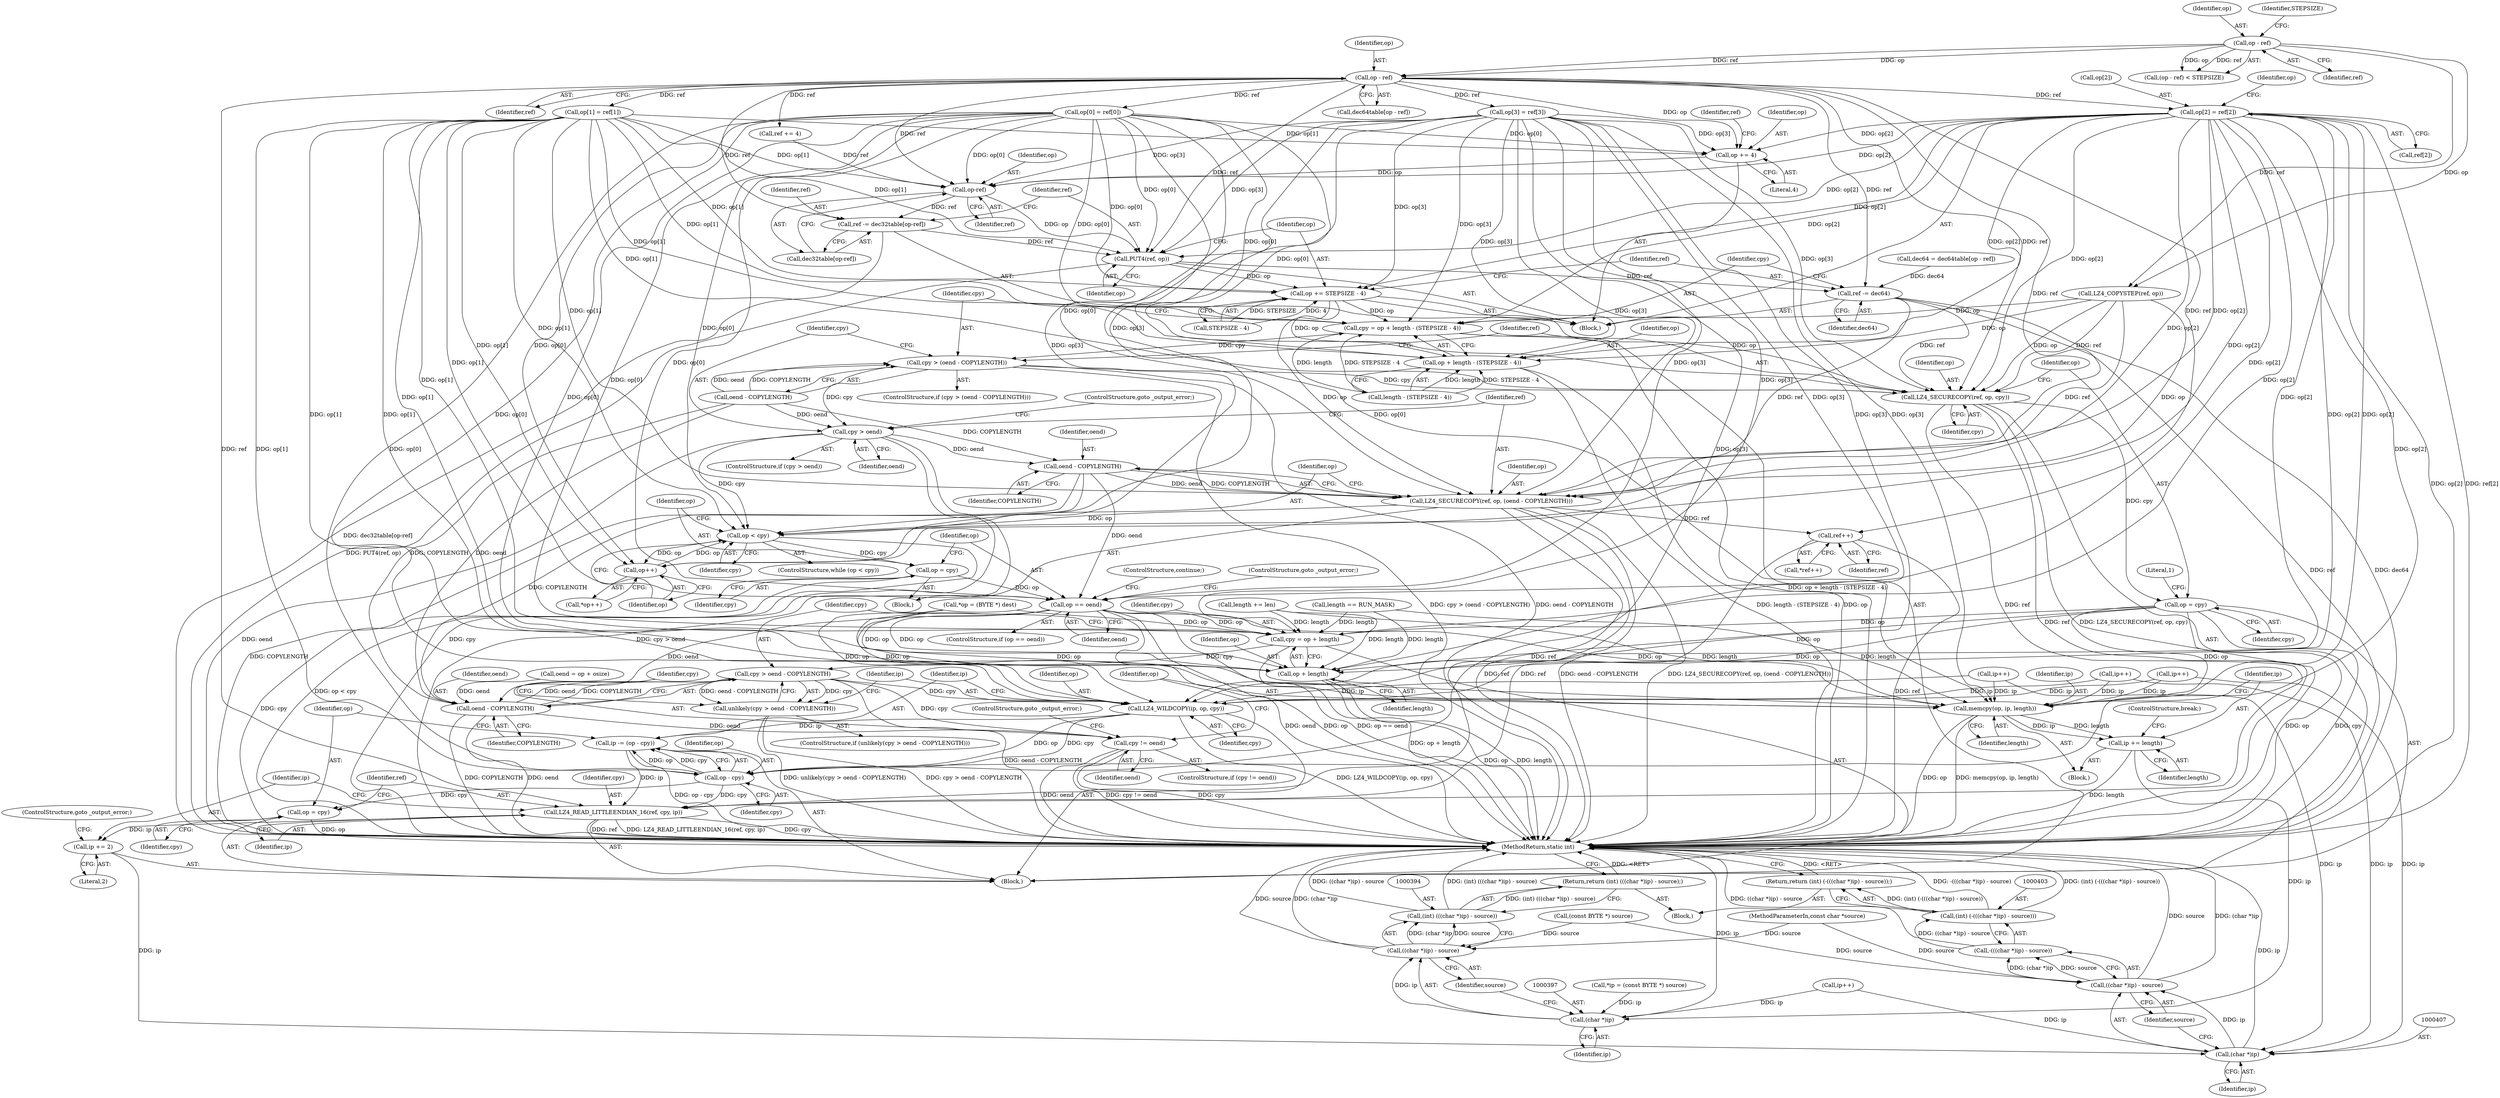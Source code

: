digraph "0_linux_206204a1162b995e2185275167b22468c00d6b36@array" {
"1000295" [label="(Call,op[2] = ref[2])"];
"1000278" [label="(Call,op - ref)"];
"1000268" [label="(Call,op - ref)"];
"1000194" [label="(Call,cpy = op + length)"];
"1000201" [label="(Call,cpy > oend - COPYLENGTH)"];
"1000200" [label="(Call,unlikely(cpy > oend - COPYLENGTH))"];
"1000208" [label="(Call,cpy != oend)"];
"1000220" [label="(Call,LZ4_WILDCOPY(ip, op, cpy))"];
"1000224" [label="(Call,ip -= (op - cpy))"];
"1000232" [label="(Call,LZ4_READ_LITTLEENDIAN_16(ref, cpy, ip))"];
"1000236" [label="(Call,ip += 2)"];
"1000406" [label="(Call,(char *)ip)"];
"1000405" [label="(Call,((char *)ip) - source)"];
"1000404" [label="(Call,-(((char *)ip) - source))"];
"1000402" [label="(Call,(int) (-(((char *)ip) - source)))"];
"1000401" [label="(Return,return (int) (-(((char *)ip) - source));)"];
"1000226" [label="(Call,op - cpy)"];
"1000229" [label="(Call,op = cpy)"];
"1000196" [label="(Call,op + length)"];
"1000212" [label="(Call,memcpy(op, ip, length))"];
"1000216" [label="(Call,ip += length)"];
"1000396" [label="(Call,(char *)ip)"];
"1000395" [label="(Call,((char *)ip) - source)"];
"1000393" [label="(Call,(int) (((char *)ip) - source))"];
"1000392" [label="(Return,return (int) (((char *)ip) - source);)"];
"1000309" [label="(Call,op += 4)"];
"1000319" [label="(Call,op-ref)"];
"1000315" [label="(Call,ref -= dec32table[op-ref])"];
"1000322" [label="(Call,PUT4(ref, op))"];
"1000325" [label="(Call,op += STEPSIZE - 4)"];
"1000338" [label="(Call,cpy = op + length - (STEPSIZE - 4))"];
"1000348" [label="(Call,cpy > (oend - COPYLENGTH))"];
"1000355" [label="(Call,cpy > oend)"];
"1000362" [label="(Call,oend - COPYLENGTH)"];
"1000203" [label="(Call,oend - COPYLENGTH)"];
"1000359" [label="(Call,LZ4_SECURECOPY(ref, op, (oend - COPYLENGTH)))"];
"1000366" [label="(Call,op < cpy)"];
"1000371" [label="(Call,op++)"];
"1000376" [label="(Call,op = cpy)"];
"1000380" [label="(Call,op == oend)"];
"1000374" [label="(Call,ref++)"];
"1000385" [label="(Call,LZ4_SECURECOPY(ref, op, cpy))"];
"1000389" [label="(Call,op = cpy)"];
"1000340" [label="(Call,op + length - (STEPSIZE - 4))"];
"1000330" [label="(Call,ref -= dec64)"];
"1000205" [label="(Identifier,COPYLENGTH)"];
"1000195" [label="(Identifier,cpy)"];
"1000227" [label="(Identifier,op)"];
"1000315" [label="(Call,ref -= dec32table[op-ref])"];
"1000217" [label="(Identifier,ip)"];
"1000316" [label="(Identifier,ref)"];
"1000387" [label="(Identifier,op)"];
"1000373" [label="(Call,*ref++)"];
"1000320" [label="(Identifier,op)"];
"1000395" [label="(Call,((char *)ip) - source)"];
"1000218" [label="(Identifier,length)"];
"1000354" [label="(ControlStructure,if (cpy > oend))"];
"1000317" [label="(Call,dec32table[op-ref])"];
"1000357" [label="(Identifier,oend)"];
"1000377" [label="(Identifier,op)"];
"1000219" [label="(ControlStructure,break;)"];
"1000374" [label="(Call,ref++)"];
"1000410" [label="(MethodReturn,static int)"];
"1000276" [label="(Call,dec64table[op - ref])"];
"1000281" [label="(Call,op[0] = ref[0])"];
"1000272" [label="(Block,)"];
"1000295" [label="(Call,op[2] = ref[2])"];
"1000404" [label="(Call,-(((char *)ip) - source))"];
"1000204" [label="(Identifier,oend)"];
"1000131" [label="(Call,oend = op + osize)"];
"1000363" [label="(Identifier,oend)"];
"1000386" [label="(Identifier,ref)"];
"1000207" [label="(ControlStructure,if (cpy != oend))"];
"1000392" [label="(Return,return (int) (((char *)ip) - source);)"];
"1000384" [label="(ControlStructure,continue;)"];
"1000385" [label="(Call,LZ4_SECURECOPY(ref, op, cpy))"];
"1000114" [label="(MethodParameterIn,const char *source)"];
"1000350" [label="(Call,oend - COPYLENGTH)"];
"1000375" [label="(Identifier,ref)"];
"1000191" [label="(Call,length += len)"];
"1000147" [label="(Block,)"];
"1000167" [label="(Call,ip++)"];
"1000371" [label="(Call,op++)"];
"1000368" [label="(Identifier,cpy)"];
"1000401" [label="(Return,return (int) (-(((char *)ip) - source));)"];
"1000321" [label="(Identifier,ref)"];
"1000203" [label="(Call,oend - COPYLENGTH)"];
"1000390" [label="(Identifier,op)"];
"1000361" [label="(Identifier,op)"];
"1000296" [label="(Call,op[2])"];
"1000236" [label="(Call,ip += 2)"];
"1000367" [label="(Identifier,op)"];
"1000342" [label="(Call,length - (STEPSIZE - 4))"];
"1000211" [label="(ControlStructure,goto _output_error;)"];
"1000225" [label="(Identifier,ip)"];
"1000323" [label="(Identifier,ref)"];
"1000366" [label="(Call,op < cpy)"];
"1000353" [label="(Block,)"];
"1000200" [label="(Call,unlikely(cpy > oend - COPYLENGTH))"];
"1000299" [label="(Call,ref[2])"];
"1000383" [label="(ControlStructure,goto _output_error;)"];
"1000267" [label="(Call,(op - ref) < STEPSIZE)"];
"1000348" [label="(Call,cpy > (oend - COPYLENGTH))"];
"1000358" [label="(ControlStructure,goto _output_error;)"];
"1000288" [label="(Call,op[1] = ref[1])"];
"1000326" [label="(Identifier,op)"];
"1000232" [label="(Call,LZ4_READ_LITTLEENDIAN_16(ref, cpy, ip))"];
"1000382" [label="(Identifier,oend)"];
"1000238" [label="(Literal,2)"];
"1000222" [label="(Identifier,op)"];
"1000221" [label="(Identifier,ip)"];
"1000341" [label="(Identifier,op)"];
"1000199" [label="(ControlStructure,if (unlikely(cpy > oend - COPYLENGTH)))"];
"1000146" [label="(Literal,1)"];
"1000370" [label="(Call,*op++)"];
"1000359" [label="(Call,LZ4_SECURECOPY(ref, op, (oend - COPYLENGTH)))"];
"1000121" [label="(Call,(const BYTE *) source)"];
"1000393" [label="(Call,(int) (((char *)ip) - source))"];
"1000194" [label="(Call,cpy = op + length)"];
"1000376" [label="(Call,op = cpy)"];
"1000197" [label="(Identifier,op)"];
"1000339" [label="(Identifier,cpy)"];
"1000268" [label="(Call,op - ref)"];
"1000379" [label="(ControlStructure,if (op == oend))"];
"1000372" [label="(Identifier,op)"];
"1000274" [label="(Call,dec64 = dec64table[op - ref])"];
"1000280" [label="(Identifier,ref)"];
"1000234" [label="(Identifier,cpy)"];
"1000119" [label="(Call,*ip = (const BYTE *) source)"];
"1000362" [label="(Call,oend - COPYLENGTH)"];
"1000330" [label="(Call,ref -= dec64)"];
"1000402" [label="(Call,(int) (-(((char *)ip) - source)))"];
"1000325" [label="(Call,op += STEPSIZE - 4)"];
"1000327" [label="(Call,STEPSIZE - 4)"];
"1000322" [label="(Call,PUT4(ref, op))"];
"1000226" [label="(Call,op - cpy)"];
"1000233" [label="(Identifier,ref)"];
"1000206" [label="(Block,)"];
"1000237" [label="(Identifier,ip)"];
"1000389" [label="(Call,op = cpy)"];
"1000159" [label="(Call,length == RUN_MASK)"];
"1000408" [label="(Identifier,ip)"];
"1000209" [label="(Identifier,cpy)"];
"1000235" [label="(Identifier,ip)"];
"1000335" [label="(Call,LZ4_COPYSTEP(ref, op))"];
"1000356" [label="(Identifier,cpy)"];
"1000381" [label="(Identifier,op)"];
"1000215" [label="(Identifier,length)"];
"1000319" [label="(Call,op-ref)"];
"1000231" [label="(Identifier,cpy)"];
"1000198" [label="(Identifier,length)"];
"1000230" [label="(Identifier,op)"];
"1000338" [label="(Call,cpy = op + length - (STEPSIZE - 4))"];
"1000347" [label="(ControlStructure,if (cpy > (oend - COPYLENGTH)))"];
"1000349" [label="(Identifier,cpy)"];
"1000210" [label="(Identifier,oend)"];
"1000391" [label="(Identifier,cpy)"];
"1000126" [label="(Call,*op = (BYTE *) dest)"];
"1000279" [label="(Identifier,op)"];
"1000214" [label="(Identifier,ip)"];
"1000312" [label="(Call,ref += 4)"];
"1000331" [label="(Identifier,ref)"];
"1000220" [label="(Call,LZ4_WILDCOPY(ip, op, cpy))"];
"1000201" [label="(Call,cpy > oend - COPYLENGTH)"];
"1000399" [label="(Identifier,source)"];
"1000269" [label="(Identifier,op)"];
"1000228" [label="(Identifier,cpy)"];
"1000309" [label="(Call,op += 4)"];
"1000380" [label="(Call,op == oend)"];
"1000340" [label="(Call,op + length - (STEPSIZE - 4))"];
"1000208" [label="(Call,cpy != oend)"];
"1000117" [label="(Block,)"];
"1000229" [label="(Call,op = cpy)"];
"1000278" [label="(Call,op - ref)"];
"1000365" [label="(ControlStructure,while (op < cpy))"];
"1000196" [label="(Call,op + length)"];
"1000302" [label="(Call,op[3] = ref[3])"];
"1000216" [label="(Call,ip += length)"];
"1000179" [label="(Call,ip++)"];
"1000409" [label="(Identifier,source)"];
"1000271" [label="(Identifier,STEPSIZE)"];
"1000224" [label="(Call,ip -= (op - cpy))"];
"1000364" [label="(Identifier,COPYLENGTH)"];
"1000398" [label="(Identifier,ip)"];
"1000360" [label="(Identifier,ref)"];
"1000311" [label="(Literal,4)"];
"1000270" [label="(Identifier,ref)"];
"1000202" [label="(Identifier,cpy)"];
"1000239" [label="(ControlStructure,goto _output_error;)"];
"1000355" [label="(Call,cpy > oend)"];
"1000406" [label="(Call,(char *)ip)"];
"1000213" [label="(Identifier,op)"];
"1000313" [label="(Identifier,ref)"];
"1000405" [label="(Call,((char *)ip) - source)"];
"1000324" [label="(Identifier,op)"];
"1000378" [label="(Identifier,cpy)"];
"1000151" [label="(Call,ip++)"];
"1000388" [label="(Identifier,cpy)"];
"1000396" [label="(Call,(char *)ip)"];
"1000212" [label="(Call,memcpy(op, ip, length))"];
"1000310" [label="(Identifier,op)"];
"1000332" [label="(Identifier,dec64)"];
"1000304" [label="(Identifier,op)"];
"1000263" [label="(Call,ip++)"];
"1000223" [label="(Identifier,cpy)"];
"1000295" -> "1000272"  [label="AST: "];
"1000295" -> "1000299"  [label="CFG: "];
"1000296" -> "1000295"  [label="AST: "];
"1000299" -> "1000295"  [label="AST: "];
"1000304" -> "1000295"  [label="CFG: "];
"1000295" -> "1000410"  [label="DDG: op[2]"];
"1000295" -> "1000410"  [label="DDG: ref[2]"];
"1000295" -> "1000194"  [label="DDG: op[2]"];
"1000295" -> "1000196"  [label="DDG: op[2]"];
"1000295" -> "1000212"  [label="DDG: op[2]"];
"1000295" -> "1000220"  [label="DDG: op[2]"];
"1000295" -> "1000226"  [label="DDG: op[2]"];
"1000278" -> "1000295"  [label="DDG: ref"];
"1000295" -> "1000309"  [label="DDG: op[2]"];
"1000295" -> "1000319"  [label="DDG: op[2]"];
"1000295" -> "1000322"  [label="DDG: op[2]"];
"1000295" -> "1000325"  [label="DDG: op[2]"];
"1000295" -> "1000338"  [label="DDG: op[2]"];
"1000295" -> "1000340"  [label="DDG: op[2]"];
"1000295" -> "1000359"  [label="DDG: op[2]"];
"1000295" -> "1000366"  [label="DDG: op[2]"];
"1000295" -> "1000371"  [label="DDG: op[2]"];
"1000295" -> "1000380"  [label="DDG: op[2]"];
"1000295" -> "1000385"  [label="DDG: op[2]"];
"1000278" -> "1000276"  [label="AST: "];
"1000278" -> "1000280"  [label="CFG: "];
"1000279" -> "1000278"  [label="AST: "];
"1000280" -> "1000278"  [label="AST: "];
"1000276" -> "1000278"  [label="CFG: "];
"1000278" -> "1000232"  [label="DDG: ref"];
"1000268" -> "1000278"  [label="DDG: op"];
"1000268" -> "1000278"  [label="DDG: ref"];
"1000278" -> "1000281"  [label="DDG: ref"];
"1000278" -> "1000288"  [label="DDG: ref"];
"1000278" -> "1000302"  [label="DDG: ref"];
"1000278" -> "1000309"  [label="DDG: op"];
"1000278" -> "1000312"  [label="DDG: ref"];
"1000278" -> "1000315"  [label="DDG: ref"];
"1000278" -> "1000319"  [label="DDG: ref"];
"1000278" -> "1000322"  [label="DDG: ref"];
"1000278" -> "1000330"  [label="DDG: ref"];
"1000278" -> "1000359"  [label="DDG: ref"];
"1000278" -> "1000374"  [label="DDG: ref"];
"1000278" -> "1000385"  [label="DDG: ref"];
"1000268" -> "1000267"  [label="AST: "];
"1000268" -> "1000270"  [label="CFG: "];
"1000269" -> "1000268"  [label="AST: "];
"1000270" -> "1000268"  [label="AST: "];
"1000271" -> "1000268"  [label="CFG: "];
"1000268" -> "1000267"  [label="DDG: op"];
"1000268" -> "1000267"  [label="DDG: ref"];
"1000268" -> "1000335"  [label="DDG: ref"];
"1000268" -> "1000335"  [label="DDG: op"];
"1000194" -> "1000147"  [label="AST: "];
"1000194" -> "1000196"  [label="CFG: "];
"1000195" -> "1000194"  [label="AST: "];
"1000196" -> "1000194"  [label="AST: "];
"1000202" -> "1000194"  [label="CFG: "];
"1000194" -> "1000410"  [label="DDG: op + length"];
"1000281" -> "1000194"  [label="DDG: op[0]"];
"1000302" -> "1000194"  [label="DDG: op[3]"];
"1000389" -> "1000194"  [label="DDG: op"];
"1000380" -> "1000194"  [label="DDG: op"];
"1000288" -> "1000194"  [label="DDG: op[1]"];
"1000126" -> "1000194"  [label="DDG: op"];
"1000159" -> "1000194"  [label="DDG: length"];
"1000191" -> "1000194"  [label="DDG: length"];
"1000194" -> "1000201"  [label="DDG: cpy"];
"1000201" -> "1000200"  [label="AST: "];
"1000201" -> "1000203"  [label="CFG: "];
"1000202" -> "1000201"  [label="AST: "];
"1000203" -> "1000201"  [label="AST: "];
"1000200" -> "1000201"  [label="CFG: "];
"1000201" -> "1000410"  [label="DDG: oend - COPYLENGTH"];
"1000201" -> "1000200"  [label="DDG: cpy"];
"1000201" -> "1000200"  [label="DDG: oend - COPYLENGTH"];
"1000203" -> "1000201"  [label="DDG: oend"];
"1000203" -> "1000201"  [label="DDG: COPYLENGTH"];
"1000201" -> "1000208"  [label="DDG: cpy"];
"1000201" -> "1000220"  [label="DDG: cpy"];
"1000200" -> "1000199"  [label="AST: "];
"1000209" -> "1000200"  [label="CFG: "];
"1000221" -> "1000200"  [label="CFG: "];
"1000200" -> "1000410"  [label="DDG: cpy > oend - COPYLENGTH"];
"1000200" -> "1000410"  [label="DDG: unlikely(cpy > oend - COPYLENGTH)"];
"1000208" -> "1000207"  [label="AST: "];
"1000208" -> "1000210"  [label="CFG: "];
"1000209" -> "1000208"  [label="AST: "];
"1000210" -> "1000208"  [label="AST: "];
"1000211" -> "1000208"  [label="CFG: "];
"1000213" -> "1000208"  [label="CFG: "];
"1000208" -> "1000410"  [label="DDG: cpy"];
"1000208" -> "1000410"  [label="DDG: oend"];
"1000208" -> "1000410"  [label="DDG: cpy != oend"];
"1000203" -> "1000208"  [label="DDG: oend"];
"1000220" -> "1000147"  [label="AST: "];
"1000220" -> "1000223"  [label="CFG: "];
"1000221" -> "1000220"  [label="AST: "];
"1000222" -> "1000220"  [label="AST: "];
"1000223" -> "1000220"  [label="AST: "];
"1000225" -> "1000220"  [label="CFG: "];
"1000220" -> "1000410"  [label="DDG: LZ4_WILDCOPY(ip, op, cpy)"];
"1000167" -> "1000220"  [label="DDG: ip"];
"1000151" -> "1000220"  [label="DDG: ip"];
"1000179" -> "1000220"  [label="DDG: ip"];
"1000281" -> "1000220"  [label="DDG: op[0]"];
"1000302" -> "1000220"  [label="DDG: op[3]"];
"1000288" -> "1000220"  [label="DDG: op[1]"];
"1000389" -> "1000220"  [label="DDG: op"];
"1000380" -> "1000220"  [label="DDG: op"];
"1000126" -> "1000220"  [label="DDG: op"];
"1000220" -> "1000224"  [label="DDG: ip"];
"1000220" -> "1000226"  [label="DDG: op"];
"1000220" -> "1000226"  [label="DDG: cpy"];
"1000224" -> "1000147"  [label="AST: "];
"1000224" -> "1000226"  [label="CFG: "];
"1000225" -> "1000224"  [label="AST: "];
"1000226" -> "1000224"  [label="AST: "];
"1000230" -> "1000224"  [label="CFG: "];
"1000224" -> "1000410"  [label="DDG: op - cpy"];
"1000226" -> "1000224"  [label="DDG: op"];
"1000226" -> "1000224"  [label="DDG: cpy"];
"1000224" -> "1000232"  [label="DDG: ip"];
"1000232" -> "1000147"  [label="AST: "];
"1000232" -> "1000235"  [label="CFG: "];
"1000233" -> "1000232"  [label="AST: "];
"1000234" -> "1000232"  [label="AST: "];
"1000235" -> "1000232"  [label="AST: "];
"1000237" -> "1000232"  [label="CFG: "];
"1000232" -> "1000410"  [label="DDG: ref"];
"1000232" -> "1000410"  [label="DDG: LZ4_READ_LITTLEENDIAN_16(ref, cpy, ip)"];
"1000232" -> "1000410"  [label="DDG: cpy"];
"1000374" -> "1000232"  [label="DDG: ref"];
"1000359" -> "1000232"  [label="DDG: ref"];
"1000385" -> "1000232"  [label="DDG: ref"];
"1000226" -> "1000232"  [label="DDG: cpy"];
"1000232" -> "1000236"  [label="DDG: ip"];
"1000236" -> "1000147"  [label="AST: "];
"1000236" -> "1000238"  [label="CFG: "];
"1000237" -> "1000236"  [label="AST: "];
"1000238" -> "1000236"  [label="AST: "];
"1000239" -> "1000236"  [label="CFG: "];
"1000236" -> "1000406"  [label="DDG: ip"];
"1000406" -> "1000405"  [label="AST: "];
"1000406" -> "1000408"  [label="CFG: "];
"1000407" -> "1000406"  [label="AST: "];
"1000408" -> "1000406"  [label="AST: "];
"1000409" -> "1000406"  [label="CFG: "];
"1000406" -> "1000410"  [label="DDG: ip"];
"1000406" -> "1000405"  [label="DDG: ip"];
"1000167" -> "1000406"  [label="DDG: ip"];
"1000151" -> "1000406"  [label="DDG: ip"];
"1000263" -> "1000406"  [label="DDG: ip"];
"1000179" -> "1000406"  [label="DDG: ip"];
"1000405" -> "1000404"  [label="AST: "];
"1000405" -> "1000409"  [label="CFG: "];
"1000409" -> "1000405"  [label="AST: "];
"1000404" -> "1000405"  [label="CFG: "];
"1000405" -> "1000410"  [label="DDG: source"];
"1000405" -> "1000410"  [label="DDG: (char *)ip"];
"1000405" -> "1000404"  [label="DDG: (char *)ip"];
"1000405" -> "1000404"  [label="DDG: source"];
"1000121" -> "1000405"  [label="DDG: source"];
"1000114" -> "1000405"  [label="DDG: source"];
"1000404" -> "1000402"  [label="AST: "];
"1000402" -> "1000404"  [label="CFG: "];
"1000404" -> "1000410"  [label="DDG: ((char *)ip) - source"];
"1000404" -> "1000402"  [label="DDG: ((char *)ip) - source"];
"1000402" -> "1000401"  [label="AST: "];
"1000403" -> "1000402"  [label="AST: "];
"1000401" -> "1000402"  [label="CFG: "];
"1000402" -> "1000410"  [label="DDG: -(((char *)ip) - source)"];
"1000402" -> "1000410"  [label="DDG: (int) (-(((char *)ip) - source))"];
"1000402" -> "1000401"  [label="DDG: (int) (-(((char *)ip) - source))"];
"1000401" -> "1000117"  [label="AST: "];
"1000410" -> "1000401"  [label="CFG: "];
"1000401" -> "1000410"  [label="DDG: <RET>"];
"1000226" -> "1000228"  [label="CFG: "];
"1000227" -> "1000226"  [label="AST: "];
"1000228" -> "1000226"  [label="AST: "];
"1000281" -> "1000226"  [label="DDG: op[0]"];
"1000302" -> "1000226"  [label="DDG: op[3]"];
"1000288" -> "1000226"  [label="DDG: op[1]"];
"1000226" -> "1000229"  [label="DDG: cpy"];
"1000229" -> "1000147"  [label="AST: "];
"1000229" -> "1000231"  [label="CFG: "];
"1000230" -> "1000229"  [label="AST: "];
"1000231" -> "1000229"  [label="AST: "];
"1000233" -> "1000229"  [label="CFG: "];
"1000229" -> "1000410"  [label="DDG: op"];
"1000196" -> "1000198"  [label="CFG: "];
"1000197" -> "1000196"  [label="AST: "];
"1000198" -> "1000196"  [label="AST: "];
"1000196" -> "1000410"  [label="DDG: op"];
"1000196" -> "1000410"  [label="DDG: length"];
"1000281" -> "1000196"  [label="DDG: op[0]"];
"1000302" -> "1000196"  [label="DDG: op[3]"];
"1000389" -> "1000196"  [label="DDG: op"];
"1000380" -> "1000196"  [label="DDG: op"];
"1000288" -> "1000196"  [label="DDG: op[1]"];
"1000126" -> "1000196"  [label="DDG: op"];
"1000159" -> "1000196"  [label="DDG: length"];
"1000191" -> "1000196"  [label="DDG: length"];
"1000212" -> "1000206"  [label="AST: "];
"1000212" -> "1000215"  [label="CFG: "];
"1000213" -> "1000212"  [label="AST: "];
"1000214" -> "1000212"  [label="AST: "];
"1000215" -> "1000212"  [label="AST: "];
"1000217" -> "1000212"  [label="CFG: "];
"1000212" -> "1000410"  [label="DDG: memcpy(op, ip, length)"];
"1000212" -> "1000410"  [label="DDG: op"];
"1000281" -> "1000212"  [label="DDG: op[0]"];
"1000302" -> "1000212"  [label="DDG: op[3]"];
"1000288" -> "1000212"  [label="DDG: op[1]"];
"1000389" -> "1000212"  [label="DDG: op"];
"1000380" -> "1000212"  [label="DDG: op"];
"1000126" -> "1000212"  [label="DDG: op"];
"1000167" -> "1000212"  [label="DDG: ip"];
"1000151" -> "1000212"  [label="DDG: ip"];
"1000179" -> "1000212"  [label="DDG: ip"];
"1000159" -> "1000212"  [label="DDG: length"];
"1000191" -> "1000212"  [label="DDG: length"];
"1000212" -> "1000216"  [label="DDG: length"];
"1000212" -> "1000216"  [label="DDG: ip"];
"1000216" -> "1000206"  [label="AST: "];
"1000216" -> "1000218"  [label="CFG: "];
"1000217" -> "1000216"  [label="AST: "];
"1000218" -> "1000216"  [label="AST: "];
"1000219" -> "1000216"  [label="CFG: "];
"1000216" -> "1000410"  [label="DDG: length"];
"1000216" -> "1000396"  [label="DDG: ip"];
"1000396" -> "1000395"  [label="AST: "];
"1000396" -> "1000398"  [label="CFG: "];
"1000397" -> "1000396"  [label="AST: "];
"1000398" -> "1000396"  [label="AST: "];
"1000399" -> "1000396"  [label="CFG: "];
"1000396" -> "1000410"  [label="DDG: ip"];
"1000396" -> "1000395"  [label="DDG: ip"];
"1000263" -> "1000396"  [label="DDG: ip"];
"1000119" -> "1000396"  [label="DDG: ip"];
"1000395" -> "1000393"  [label="AST: "];
"1000395" -> "1000399"  [label="CFG: "];
"1000399" -> "1000395"  [label="AST: "];
"1000393" -> "1000395"  [label="CFG: "];
"1000395" -> "1000410"  [label="DDG: (char *)ip"];
"1000395" -> "1000410"  [label="DDG: source"];
"1000395" -> "1000393"  [label="DDG: (char *)ip"];
"1000395" -> "1000393"  [label="DDG: source"];
"1000121" -> "1000395"  [label="DDG: source"];
"1000114" -> "1000395"  [label="DDG: source"];
"1000393" -> "1000392"  [label="AST: "];
"1000394" -> "1000393"  [label="AST: "];
"1000392" -> "1000393"  [label="CFG: "];
"1000393" -> "1000410"  [label="DDG: (int) (((char *)ip) - source)"];
"1000393" -> "1000410"  [label="DDG: ((char *)ip) - source"];
"1000393" -> "1000392"  [label="DDG: (int) (((char *)ip) - source)"];
"1000392" -> "1000117"  [label="AST: "];
"1000410" -> "1000392"  [label="CFG: "];
"1000392" -> "1000410"  [label="DDG: <RET>"];
"1000309" -> "1000272"  [label="AST: "];
"1000309" -> "1000311"  [label="CFG: "];
"1000310" -> "1000309"  [label="AST: "];
"1000311" -> "1000309"  [label="AST: "];
"1000313" -> "1000309"  [label="CFG: "];
"1000281" -> "1000309"  [label="DDG: op[0]"];
"1000302" -> "1000309"  [label="DDG: op[3]"];
"1000288" -> "1000309"  [label="DDG: op[1]"];
"1000309" -> "1000319"  [label="DDG: op"];
"1000319" -> "1000317"  [label="AST: "];
"1000319" -> "1000321"  [label="CFG: "];
"1000320" -> "1000319"  [label="AST: "];
"1000321" -> "1000319"  [label="AST: "];
"1000317" -> "1000319"  [label="CFG: "];
"1000319" -> "1000315"  [label="DDG: ref"];
"1000281" -> "1000319"  [label="DDG: op[0]"];
"1000302" -> "1000319"  [label="DDG: op[3]"];
"1000288" -> "1000319"  [label="DDG: op[1]"];
"1000312" -> "1000319"  [label="DDG: ref"];
"1000319" -> "1000322"  [label="DDG: op"];
"1000315" -> "1000272"  [label="AST: "];
"1000315" -> "1000317"  [label="CFG: "];
"1000316" -> "1000315"  [label="AST: "];
"1000317" -> "1000315"  [label="AST: "];
"1000323" -> "1000315"  [label="CFG: "];
"1000315" -> "1000410"  [label="DDG: dec32table[op-ref]"];
"1000315" -> "1000322"  [label="DDG: ref"];
"1000322" -> "1000272"  [label="AST: "];
"1000322" -> "1000324"  [label="CFG: "];
"1000323" -> "1000322"  [label="AST: "];
"1000324" -> "1000322"  [label="AST: "];
"1000326" -> "1000322"  [label="CFG: "];
"1000322" -> "1000410"  [label="DDG: PUT4(ref, op)"];
"1000281" -> "1000322"  [label="DDG: op[0]"];
"1000302" -> "1000322"  [label="DDG: op[3]"];
"1000288" -> "1000322"  [label="DDG: op[1]"];
"1000322" -> "1000325"  [label="DDG: op"];
"1000322" -> "1000330"  [label="DDG: ref"];
"1000325" -> "1000272"  [label="AST: "];
"1000325" -> "1000327"  [label="CFG: "];
"1000326" -> "1000325"  [label="AST: "];
"1000327" -> "1000325"  [label="AST: "];
"1000331" -> "1000325"  [label="CFG: "];
"1000327" -> "1000325"  [label="DDG: STEPSIZE"];
"1000327" -> "1000325"  [label="DDG: 4"];
"1000281" -> "1000325"  [label="DDG: op[0]"];
"1000302" -> "1000325"  [label="DDG: op[3]"];
"1000288" -> "1000325"  [label="DDG: op[1]"];
"1000325" -> "1000338"  [label="DDG: op"];
"1000325" -> "1000340"  [label="DDG: op"];
"1000325" -> "1000359"  [label="DDG: op"];
"1000325" -> "1000385"  [label="DDG: op"];
"1000338" -> "1000147"  [label="AST: "];
"1000338" -> "1000340"  [label="CFG: "];
"1000339" -> "1000338"  [label="AST: "];
"1000340" -> "1000338"  [label="AST: "];
"1000349" -> "1000338"  [label="CFG: "];
"1000338" -> "1000410"  [label="DDG: op + length - (STEPSIZE - 4)"];
"1000281" -> "1000338"  [label="DDG: op[0]"];
"1000302" -> "1000338"  [label="DDG: op[3]"];
"1000288" -> "1000338"  [label="DDG: op[1]"];
"1000335" -> "1000338"  [label="DDG: op"];
"1000342" -> "1000338"  [label="DDG: length"];
"1000342" -> "1000338"  [label="DDG: STEPSIZE - 4"];
"1000338" -> "1000348"  [label="DDG: cpy"];
"1000348" -> "1000347"  [label="AST: "];
"1000348" -> "1000350"  [label="CFG: "];
"1000349" -> "1000348"  [label="AST: "];
"1000350" -> "1000348"  [label="AST: "];
"1000356" -> "1000348"  [label="CFG: "];
"1000386" -> "1000348"  [label="CFG: "];
"1000348" -> "1000410"  [label="DDG: cpy > (oend - COPYLENGTH)"];
"1000348" -> "1000410"  [label="DDG: oend - COPYLENGTH"];
"1000350" -> "1000348"  [label="DDG: oend"];
"1000350" -> "1000348"  [label="DDG: COPYLENGTH"];
"1000348" -> "1000355"  [label="DDG: cpy"];
"1000348" -> "1000385"  [label="DDG: cpy"];
"1000355" -> "1000354"  [label="AST: "];
"1000355" -> "1000357"  [label="CFG: "];
"1000356" -> "1000355"  [label="AST: "];
"1000357" -> "1000355"  [label="AST: "];
"1000358" -> "1000355"  [label="CFG: "];
"1000360" -> "1000355"  [label="CFG: "];
"1000355" -> "1000410"  [label="DDG: cpy"];
"1000355" -> "1000410"  [label="DDG: oend"];
"1000355" -> "1000410"  [label="DDG: cpy > oend"];
"1000350" -> "1000355"  [label="DDG: oend"];
"1000355" -> "1000362"  [label="DDG: oend"];
"1000355" -> "1000366"  [label="DDG: cpy"];
"1000362" -> "1000359"  [label="AST: "];
"1000362" -> "1000364"  [label="CFG: "];
"1000363" -> "1000362"  [label="AST: "];
"1000364" -> "1000362"  [label="AST: "];
"1000359" -> "1000362"  [label="CFG: "];
"1000362" -> "1000410"  [label="DDG: COPYLENGTH"];
"1000362" -> "1000203"  [label="DDG: COPYLENGTH"];
"1000362" -> "1000359"  [label="DDG: oend"];
"1000362" -> "1000359"  [label="DDG: COPYLENGTH"];
"1000350" -> "1000362"  [label="DDG: COPYLENGTH"];
"1000362" -> "1000380"  [label="DDG: oend"];
"1000203" -> "1000205"  [label="CFG: "];
"1000204" -> "1000203"  [label="AST: "];
"1000205" -> "1000203"  [label="AST: "];
"1000203" -> "1000410"  [label="DDG: COPYLENGTH"];
"1000203" -> "1000410"  [label="DDG: oend"];
"1000350" -> "1000203"  [label="DDG: oend"];
"1000350" -> "1000203"  [label="DDG: COPYLENGTH"];
"1000131" -> "1000203"  [label="DDG: oend"];
"1000380" -> "1000203"  [label="DDG: oend"];
"1000359" -> "1000353"  [label="AST: "];
"1000360" -> "1000359"  [label="AST: "];
"1000361" -> "1000359"  [label="AST: "];
"1000367" -> "1000359"  [label="CFG: "];
"1000359" -> "1000410"  [label="DDG: ref"];
"1000359" -> "1000410"  [label="DDG: oend - COPYLENGTH"];
"1000359" -> "1000410"  [label="DDG: LZ4_SECURECOPY(ref, op, (oend - COPYLENGTH))"];
"1000330" -> "1000359"  [label="DDG: ref"];
"1000335" -> "1000359"  [label="DDG: ref"];
"1000335" -> "1000359"  [label="DDG: op"];
"1000281" -> "1000359"  [label="DDG: op[0]"];
"1000302" -> "1000359"  [label="DDG: op[3]"];
"1000288" -> "1000359"  [label="DDG: op[1]"];
"1000359" -> "1000366"  [label="DDG: op"];
"1000359" -> "1000374"  [label="DDG: ref"];
"1000366" -> "1000365"  [label="AST: "];
"1000366" -> "1000368"  [label="CFG: "];
"1000367" -> "1000366"  [label="AST: "];
"1000368" -> "1000366"  [label="AST: "];
"1000372" -> "1000366"  [label="CFG: "];
"1000377" -> "1000366"  [label="CFG: "];
"1000366" -> "1000410"  [label="DDG: op < cpy"];
"1000302" -> "1000366"  [label="DDG: op[3]"];
"1000288" -> "1000366"  [label="DDG: op[1]"];
"1000371" -> "1000366"  [label="DDG: op"];
"1000281" -> "1000366"  [label="DDG: op[0]"];
"1000366" -> "1000371"  [label="DDG: op"];
"1000366" -> "1000376"  [label="DDG: cpy"];
"1000371" -> "1000370"  [label="AST: "];
"1000371" -> "1000372"  [label="CFG: "];
"1000372" -> "1000371"  [label="AST: "];
"1000370" -> "1000371"  [label="CFG: "];
"1000281" -> "1000371"  [label="DDG: op[0]"];
"1000302" -> "1000371"  [label="DDG: op[3]"];
"1000288" -> "1000371"  [label="DDG: op[1]"];
"1000376" -> "1000353"  [label="AST: "];
"1000376" -> "1000378"  [label="CFG: "];
"1000377" -> "1000376"  [label="AST: "];
"1000378" -> "1000376"  [label="AST: "];
"1000381" -> "1000376"  [label="CFG: "];
"1000376" -> "1000410"  [label="DDG: cpy"];
"1000376" -> "1000380"  [label="DDG: op"];
"1000380" -> "1000379"  [label="AST: "];
"1000380" -> "1000382"  [label="CFG: "];
"1000381" -> "1000380"  [label="AST: "];
"1000382" -> "1000380"  [label="AST: "];
"1000383" -> "1000380"  [label="CFG: "];
"1000384" -> "1000380"  [label="CFG: "];
"1000380" -> "1000410"  [label="DDG: op == oend"];
"1000380" -> "1000410"  [label="DDG: oend"];
"1000380" -> "1000410"  [label="DDG: op"];
"1000281" -> "1000380"  [label="DDG: op[0]"];
"1000302" -> "1000380"  [label="DDG: op[3]"];
"1000288" -> "1000380"  [label="DDG: op[1]"];
"1000374" -> "1000373"  [label="AST: "];
"1000374" -> "1000375"  [label="CFG: "];
"1000375" -> "1000374"  [label="AST: "];
"1000373" -> "1000374"  [label="CFG: "];
"1000374" -> "1000410"  [label="DDG: ref"];
"1000385" -> "1000147"  [label="AST: "];
"1000385" -> "1000388"  [label="CFG: "];
"1000386" -> "1000385"  [label="AST: "];
"1000387" -> "1000385"  [label="AST: "];
"1000388" -> "1000385"  [label="AST: "];
"1000390" -> "1000385"  [label="CFG: "];
"1000385" -> "1000410"  [label="DDG: ref"];
"1000385" -> "1000410"  [label="DDG: LZ4_SECURECOPY(ref, op, cpy)"];
"1000330" -> "1000385"  [label="DDG: ref"];
"1000335" -> "1000385"  [label="DDG: ref"];
"1000335" -> "1000385"  [label="DDG: op"];
"1000281" -> "1000385"  [label="DDG: op[0]"];
"1000302" -> "1000385"  [label="DDG: op[3]"];
"1000288" -> "1000385"  [label="DDG: op[1]"];
"1000385" -> "1000389"  [label="DDG: cpy"];
"1000389" -> "1000147"  [label="AST: "];
"1000389" -> "1000391"  [label="CFG: "];
"1000390" -> "1000389"  [label="AST: "];
"1000391" -> "1000389"  [label="AST: "];
"1000146" -> "1000389"  [label="CFG: "];
"1000389" -> "1000410"  [label="DDG: op"];
"1000389" -> "1000410"  [label="DDG: cpy"];
"1000340" -> "1000342"  [label="CFG: "];
"1000341" -> "1000340"  [label="AST: "];
"1000342" -> "1000340"  [label="AST: "];
"1000340" -> "1000410"  [label="DDG: length - (STEPSIZE - 4)"];
"1000340" -> "1000410"  [label="DDG: op"];
"1000281" -> "1000340"  [label="DDG: op[0]"];
"1000302" -> "1000340"  [label="DDG: op[3]"];
"1000288" -> "1000340"  [label="DDG: op[1]"];
"1000335" -> "1000340"  [label="DDG: op"];
"1000342" -> "1000340"  [label="DDG: length"];
"1000342" -> "1000340"  [label="DDG: STEPSIZE - 4"];
"1000330" -> "1000272"  [label="AST: "];
"1000330" -> "1000332"  [label="CFG: "];
"1000331" -> "1000330"  [label="AST: "];
"1000332" -> "1000330"  [label="AST: "];
"1000339" -> "1000330"  [label="CFG: "];
"1000330" -> "1000410"  [label="DDG: ref"];
"1000330" -> "1000410"  [label="DDG: dec64"];
"1000274" -> "1000330"  [label="DDG: dec64"];
}
